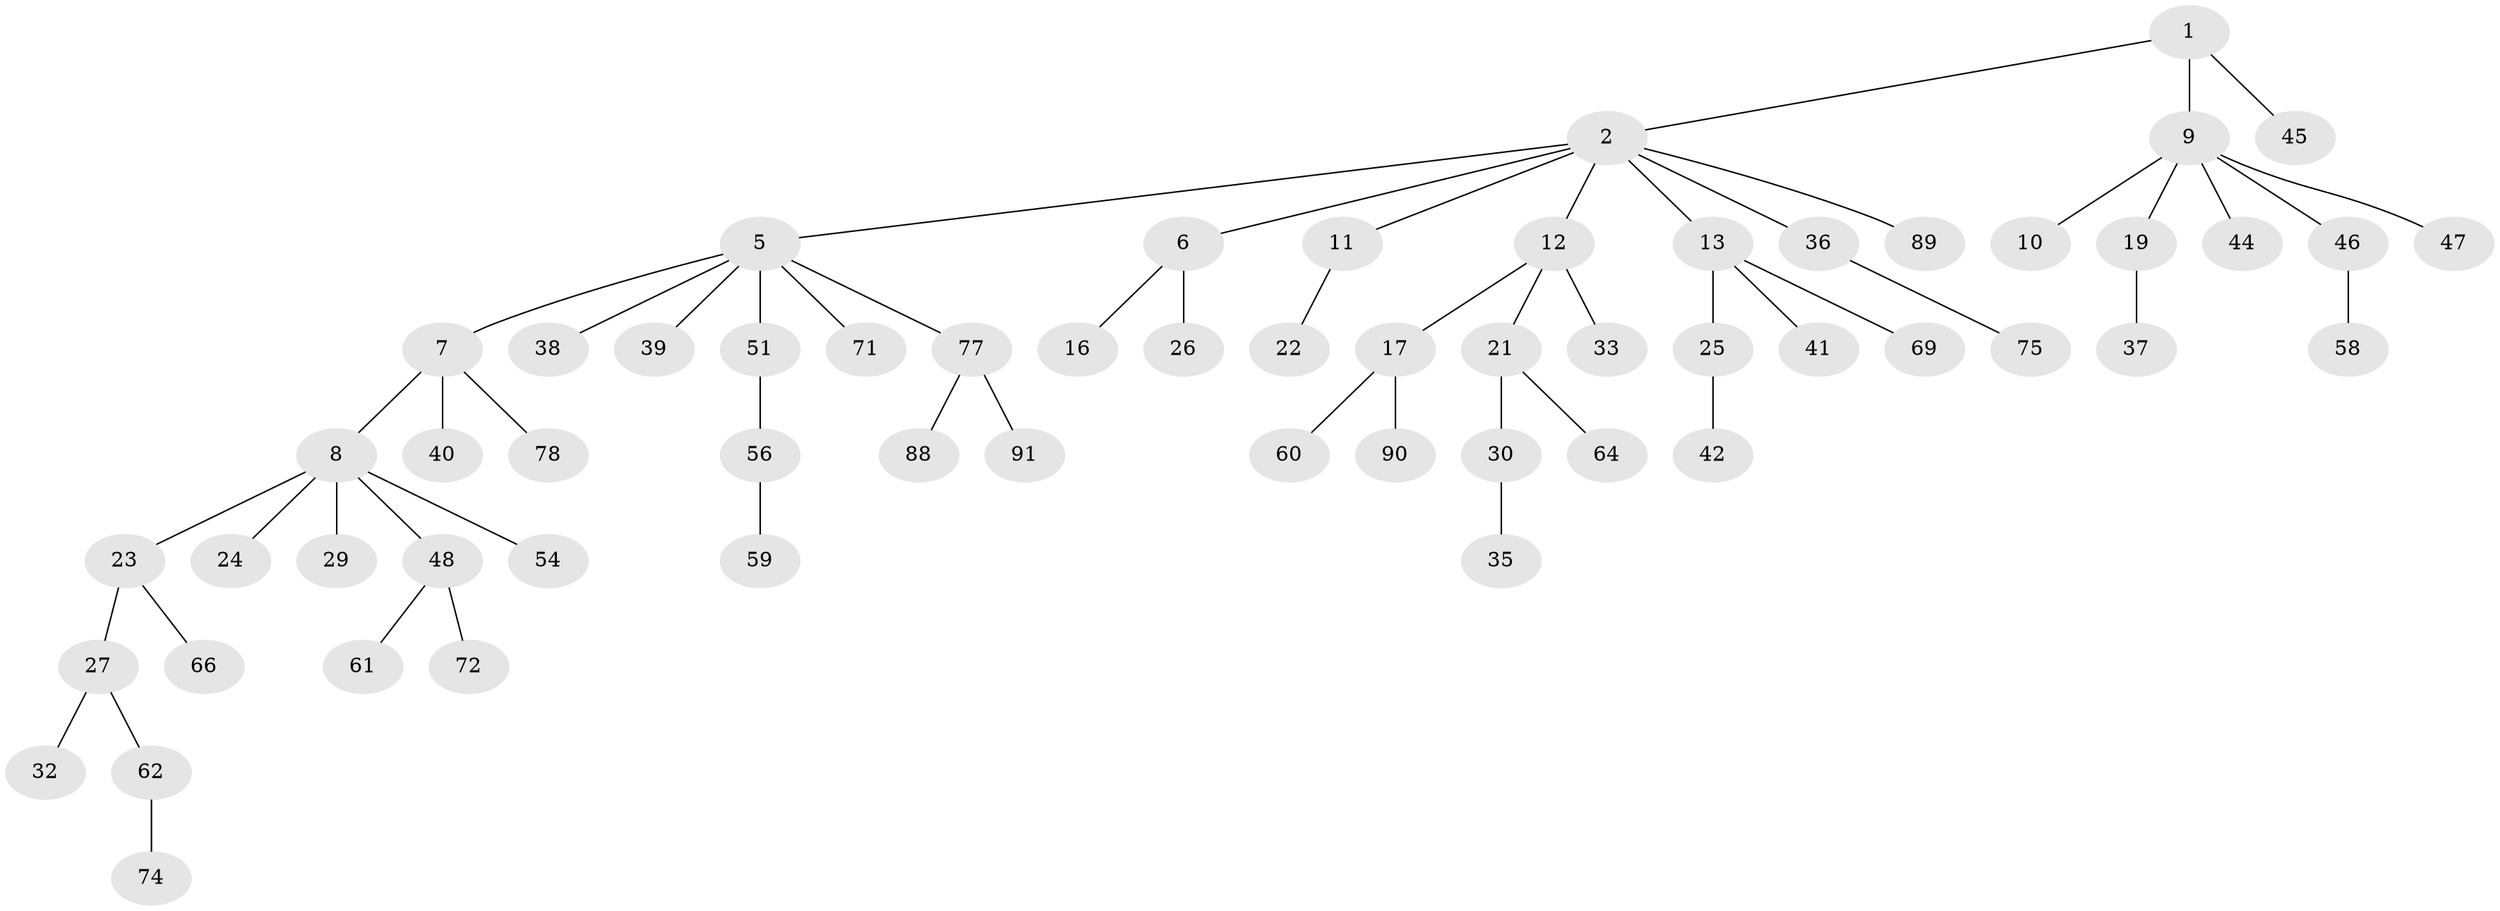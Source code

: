 // original degree distribution, {2: 0.2608695652173913, 5: 0.043478260869565216, 3: 0.13043478260869565, 4: 0.05434782608695652, 7: 0.010869565217391304, 6: 0.010869565217391304, 1: 0.4891304347826087}
// Generated by graph-tools (version 1.1) at 2025/42/03/06/25 10:42:03]
// undirected, 59 vertices, 58 edges
graph export_dot {
graph [start="1"]
  node [color=gray90,style=filled];
  1 [super="+3"];
  2 [super="+4"];
  5 [super="+15"];
  6 [super="+53"];
  7 [super="+34"];
  8 [super="+70"];
  9 [super="+18"];
  10;
  11 [super="+20"];
  12;
  13 [super="+14"];
  16 [super="+82"];
  17 [super="+28"];
  19 [super="+73"];
  21 [super="+43"];
  22;
  23;
  24 [super="+86"];
  25 [super="+57"];
  26 [super="+80"];
  27 [super="+49"];
  29;
  30 [super="+31"];
  32;
  33 [super="+52"];
  35;
  36 [super="+68"];
  37 [super="+63"];
  38;
  39 [super="+83"];
  40;
  41 [super="+85"];
  42;
  44 [super="+67"];
  45 [super="+87"];
  46 [super="+55"];
  47;
  48 [super="+50"];
  51;
  54;
  56 [super="+76"];
  58;
  59;
  60;
  61;
  62 [super="+65"];
  64;
  66;
  69 [super="+79"];
  71;
  72;
  74 [super="+92"];
  75 [super="+84"];
  77 [super="+81"];
  78;
  88;
  89;
  90;
  91;
  1 -- 2;
  1 -- 45;
  1 -- 9;
  2 -- 5;
  2 -- 11;
  2 -- 12;
  2 -- 36;
  2 -- 6;
  2 -- 89;
  2 -- 13;
  5 -- 7;
  5 -- 71;
  5 -- 51;
  5 -- 38;
  5 -- 39;
  5 -- 77;
  6 -- 16;
  6 -- 26;
  7 -- 8;
  7 -- 40;
  7 -- 78;
  8 -- 23;
  8 -- 24;
  8 -- 29;
  8 -- 48;
  8 -- 54;
  9 -- 10;
  9 -- 19;
  9 -- 44;
  9 -- 47;
  9 -- 46;
  11 -- 22;
  12 -- 17;
  12 -- 21;
  12 -- 33;
  13 -- 41;
  13 -- 69;
  13 -- 25;
  17 -- 60;
  17 -- 90;
  19 -- 37;
  21 -- 30;
  21 -- 64;
  23 -- 27;
  23 -- 66;
  25 -- 42;
  27 -- 32;
  27 -- 62;
  30 -- 35;
  36 -- 75;
  46 -- 58;
  48 -- 61;
  48 -- 72;
  51 -- 56;
  56 -- 59;
  62 -- 74;
  77 -- 88;
  77 -- 91;
}
